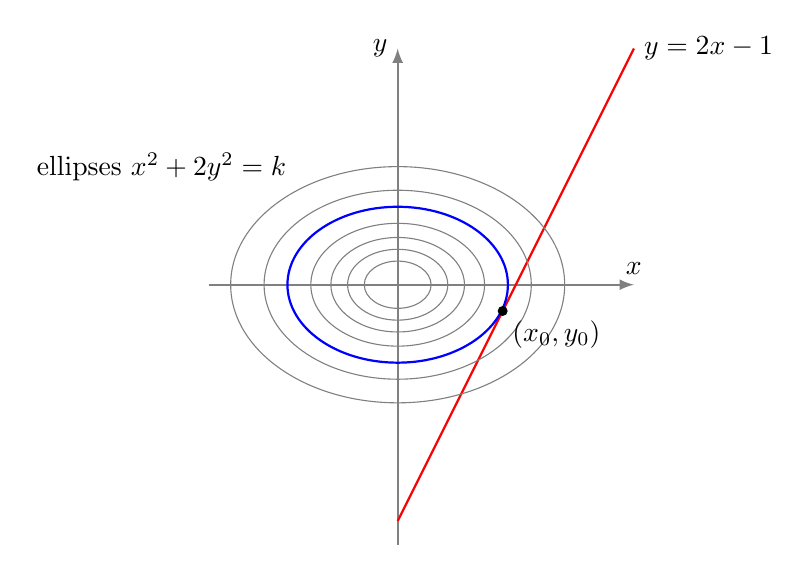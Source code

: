 ﻿\begin{tikzpicture}[scale=3]

	\draw[->,>=latex, gray, thick] (-0.8,0) -- (1,0) node[above,black] {$x$};
	\draw[->,>=latex, gray, thick] (0,-1.1) -- (0,1) node[left,black] {$y$};

  % y = 2x -1
   \draw[red,thick]  (0,-1) -- (1,1) node[right,black]{$y = 2x-1$};


  % x^2 + 2y^2 = k
   \foreach \k in {0.10,0.15,0.20,0.26,0.40,0.50}
  {
\draw[gray] (0,0) ellipse ({1.414*\k cm}  and \k cm);
 }
   \foreach \k in {0.33}
  {
\draw[blue,thick] (0,0) ellipse ({1.414*\k cm}  and \k cm);
 }
  \node at (-1,0.5) {ellipses $x^2+2y^2 = k$};

  \fill (4/9,-1/9) circle (0.6pt) node[below right] {$(x_0,y_0)$};
\end{tikzpicture}
